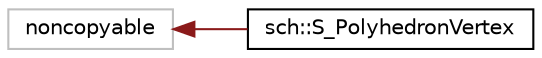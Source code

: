 digraph "Graphical Class Hierarchy"
{
  edge [fontname="Helvetica",fontsize="10",labelfontname="Helvetica",labelfontsize="10"];
  node [fontname="Helvetica",fontsize="10",shape=record];
  rankdir="LR";
  Node46 [label="noncopyable",height=0.2,width=0.4,color="grey75", fillcolor="white", style="filled"];
  Node46 -> Node0 [dir="back",color="firebrick4",fontsize="10",style="solid",fontname="Helvetica"];
  Node0 [label="sch::S_PolyhedronVertex",height=0.2,width=0.4,color="black", fillcolor="white", style="filled",URL="$classsch_1_1S__PolyhedronVertex.html"];
}
